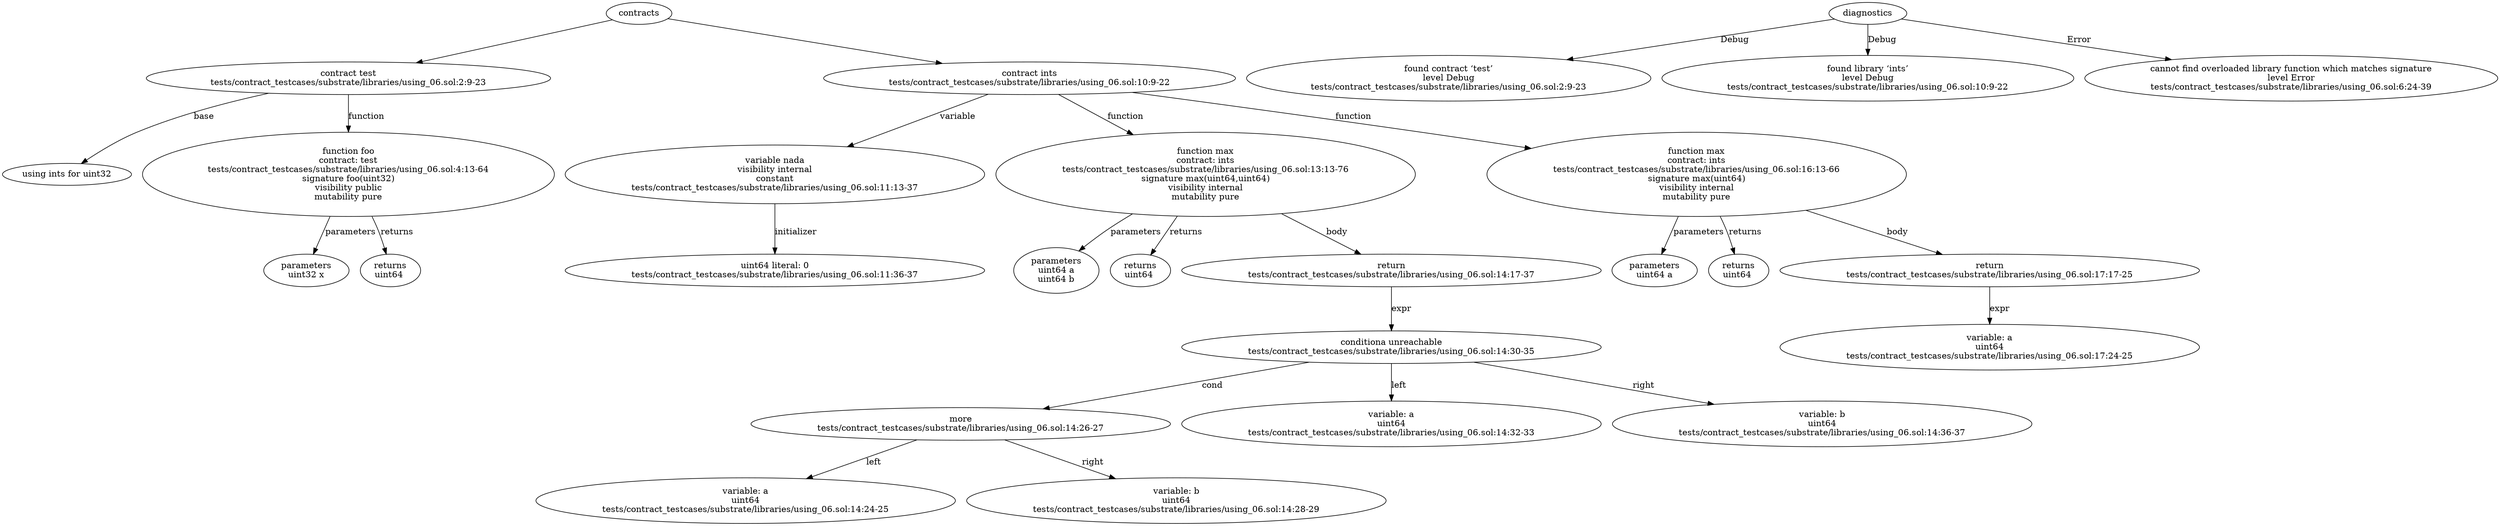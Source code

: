 strict digraph "tests/contract_testcases/substrate/libraries/using_06.sol" {
	contract [label="contract test\ntests/contract_testcases/substrate/libraries/using_06.sol:2:9-23"]
	using [label="using ints for uint32"]
	foo [label="function foo\ncontract: test\ntests/contract_testcases/substrate/libraries/using_06.sol:4:13-64\nsignature foo(uint32)\nvisibility public\nmutability pure"]
	parameters [label="parameters\nuint32 x"]
	returns [label="returns\nuint64 "]
	contract_6 [label="contract ints\ntests/contract_testcases/substrate/libraries/using_06.sol:10:9-22"]
	var [label="variable nada\nvisibility internal\nconstant\ntests/contract_testcases/substrate/libraries/using_06.sol:11:13-37"]
	number_literal [label="uint64 literal: 0\ntests/contract_testcases/substrate/libraries/using_06.sol:11:36-37"]
	max [label="function max\ncontract: ints\ntests/contract_testcases/substrate/libraries/using_06.sol:13:13-76\nsignature max(uint64,uint64)\nvisibility internal\nmutability pure"]
	parameters_10 [label="parameters\nuint64 a\nuint64 b"]
	returns_11 [label="returns\nuint64 "]
	return [label="return\ntests/contract_testcases/substrate/libraries/using_06.sol:14:17-37"]
	conditional [label="conditiona unreachable\ntests/contract_testcases/substrate/libraries/using_06.sol:14:30-35"]
	more [label="more\ntests/contract_testcases/substrate/libraries/using_06.sol:14:26-27"]
	variable [label="variable: a\nuint64\ntests/contract_testcases/substrate/libraries/using_06.sol:14:24-25"]
	variable_16 [label="variable: b\nuint64\ntests/contract_testcases/substrate/libraries/using_06.sol:14:28-29"]
	variable_17 [label="variable: a\nuint64\ntests/contract_testcases/substrate/libraries/using_06.sol:14:32-33"]
	variable_18 [label="variable: b\nuint64\ntests/contract_testcases/substrate/libraries/using_06.sol:14:36-37"]
	max_19 [label="function max\ncontract: ints\ntests/contract_testcases/substrate/libraries/using_06.sol:16:13-66\nsignature max(uint64)\nvisibility internal\nmutability pure"]
	parameters_20 [label="parameters\nuint64 a"]
	returns_21 [label="returns\nuint64 "]
	return_22 [label="return\ntests/contract_testcases/substrate/libraries/using_06.sol:17:17-25"]
	variable_23 [label="variable: a\nuint64\ntests/contract_testcases/substrate/libraries/using_06.sol:17:24-25"]
	diagnostic [label="found contract ‘test’\nlevel Debug\ntests/contract_testcases/substrate/libraries/using_06.sol:2:9-23"]
	diagnostic_26 [label="found library ‘ints’\nlevel Debug\ntests/contract_testcases/substrate/libraries/using_06.sol:10:9-22"]
	diagnostic_27 [label="cannot find overloaded library function which matches signature\nlevel Error\ntests/contract_testcases/substrate/libraries/using_06.sol:6:24-39"]
	contracts -> contract
	contract -> using [label="base"]
	contract -> foo [label="function"]
	foo -> parameters [label="parameters"]
	foo -> returns [label="returns"]
	contracts -> contract_6
	contract_6 -> var [label="variable"]
	var -> number_literal [label="initializer"]
	contract_6 -> max [label="function"]
	max -> parameters_10 [label="parameters"]
	max -> returns_11 [label="returns"]
	max -> return [label="body"]
	return -> conditional [label="expr"]
	conditional -> more [label="cond"]
	more -> variable [label="left"]
	more -> variable_16 [label="right"]
	conditional -> variable_17 [label="left"]
	conditional -> variable_18 [label="right"]
	contract_6 -> max_19 [label="function"]
	max_19 -> parameters_20 [label="parameters"]
	max_19 -> returns_21 [label="returns"]
	max_19 -> return_22 [label="body"]
	return_22 -> variable_23 [label="expr"]
	diagnostics -> diagnostic [label="Debug"]
	diagnostics -> diagnostic_26 [label="Debug"]
	diagnostics -> diagnostic_27 [label="Error"]
}
